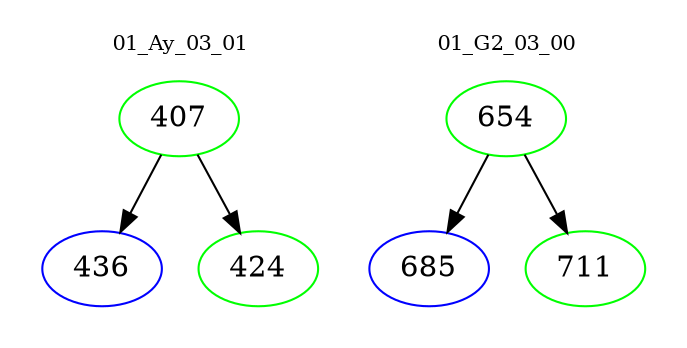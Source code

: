 digraph{
subgraph cluster_0 {
color = white
label = "01_Ay_03_01";
fontsize=10;
T0_407 [label="407", color="green"]
T0_407 -> T0_436 [color="black"]
T0_436 [label="436", color="blue"]
T0_407 -> T0_424 [color="black"]
T0_424 [label="424", color="green"]
}
subgraph cluster_1 {
color = white
label = "01_G2_03_00";
fontsize=10;
T1_654 [label="654", color="green"]
T1_654 -> T1_685 [color="black"]
T1_685 [label="685", color="blue"]
T1_654 -> T1_711 [color="black"]
T1_711 [label="711", color="green"]
}
}
